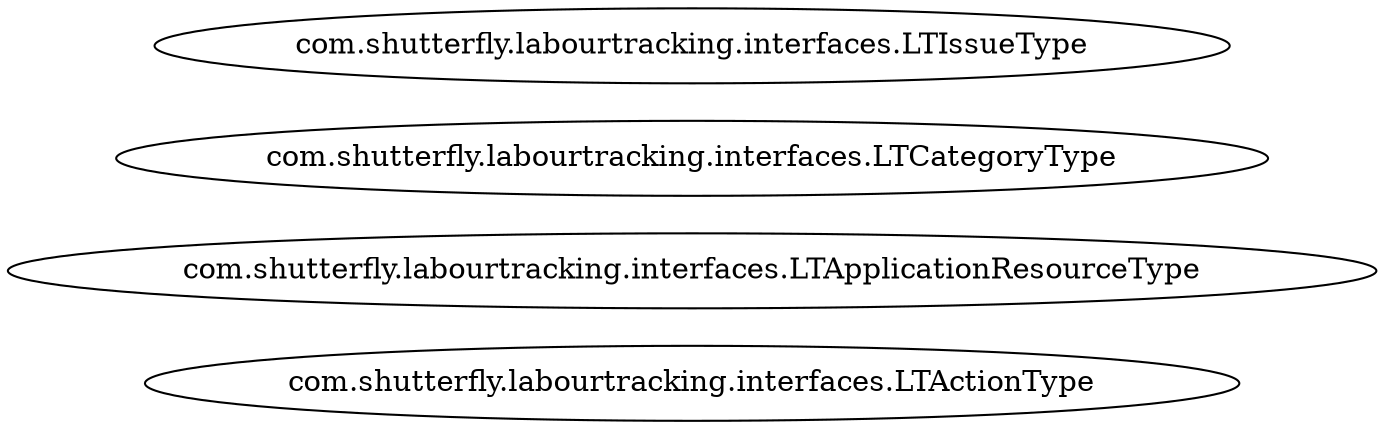 digraph dependencyGraph {
 concentrate=true;
 rankdir="LR"; 
ranksep="2.0";
"com.shutterfly.labourtracking.interfaces.LTActionType"; 
"com.shutterfly.labourtracking.interfaces.LTApplicationResourceType"; 
"com.shutterfly.labourtracking.interfaces.LTCategoryType"; 
"com.shutterfly.labourtracking.interfaces.LTIssueType"; 
}